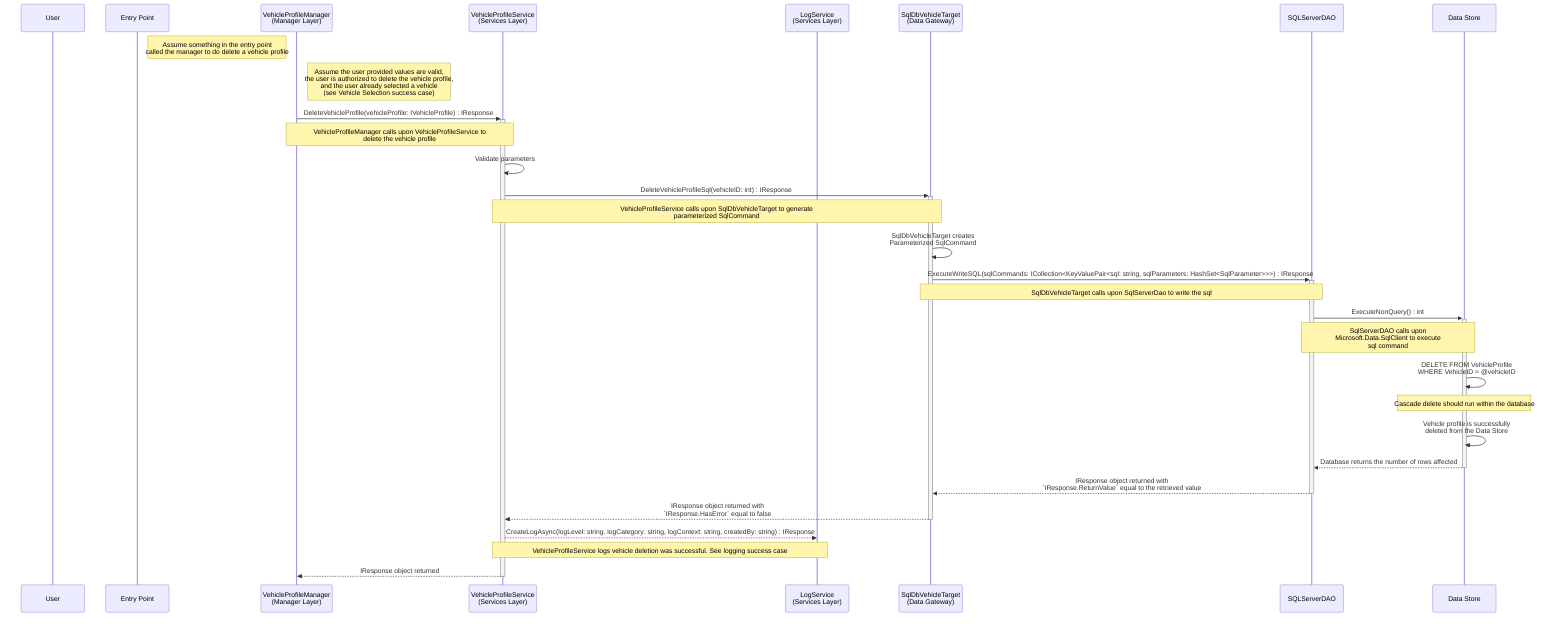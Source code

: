 sequenceDiagram
participant u as User
participant e as Entry Point
participant vpm as VehicleProfileManager<br>(Manager Layer)
participant vps as VehicleProfileService<br>(Services Layer)
participant ll as LogService<br>(Services Layer) 
participant dg as SqlDbVehicleTarget<br>(Data Gateway)
participant da as SQLServerDAO
participant ds as Data Store

Note Right of e: Assume something in the entry point<br>called the manager to do delete a vehicle profile
Note Right of vpm: Assume the user provided values are valid,<br> the user is authorized to delete the vehicle profile,<br>and the user already selected a vehicle<br>(see Vehicle Selection success case)

vpm->>+vps: DeleteVehicleProfile(vehicleProfile: IVehicleProfile) : IResponse
    Note over vpm,vps: VehicleProfileManager calls upon VehicleProfileService to<br>delete the vehicle profile

vps->>vps: Validate parameters

# Delete the vehicle profile
vps->>+dg: DeleteVehicleProfileSql(vehicleID: int) : IResponse
    Note over vps,dg: VehicleProfileService calls upon SqlDbVehicleTarget to generate<br>parameterized SqlCommand

dg->>dg: SqlDbVehicleTarget creates<br>Parameterized SqlCommand

dg->>+da: ExecuteWriteSQL(sqlCommands: ICollection<KeyValuePair<sql: string, sqlParameters: HashSet<SqlParameter>>>) : IResponse
    Note over dg,da: SqlDbVehicleTarget calls upon SqlServerDao to write the sql

da->>+ds: ExecuteNonQuery() : int
    Note over da,ds: SqlServerDAO calls upon<br>Microsoft.Data.SqlClient to execute<br> sql command

ds->>ds: DELETE FROM VehicleProfile<br>WHERE VehicleID = @vehicleID
    Note over ds,ds: Cascade delete should run within the database

ds->>ds: Vehicle profile is successfully<br>deleted from the Data Store

ds-->>-da: Database returns the number of rows affected

da-->>-dg: IResponse object returned with<br>`IResponse.ReturnValue` equal to the retrieved value

dg-->>-vps: IResponse object returned with<br>`IResponse.HasError` equal to false

vps-->>ll: CreateLogAsync(logLevel: string, logCategory: string, logContext: string, createdBy: string) : IResponse
    Note over vps,ll: VehicleProfileService logs vehicle deletion was successful. See logging success case

vps-->>-vpm: IResponse object returned